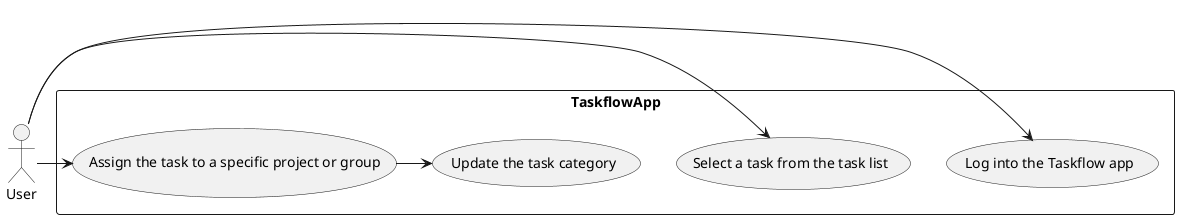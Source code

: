 @startuml
actor User

rectangle TaskflowApp {
    usecase "Log into the Taskflow app" as UC1
    usecase "Select a task from the task list" as UC2
    usecase "Assign the task to a specific project or group" as UC3
    usecase "Update the task category" as UC4
}

User -> UC1
User -> UC2
User -> UC3
UC3 -> UC4

@enduml